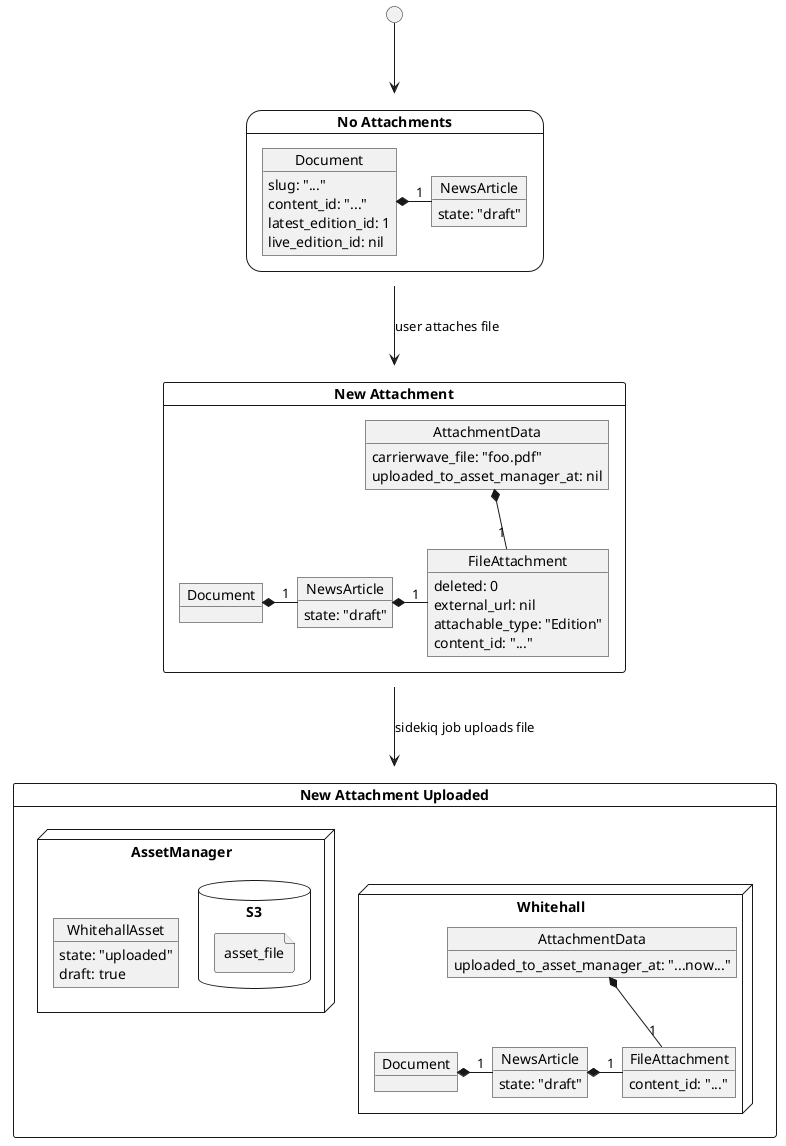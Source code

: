@startuml

'Note the 'skinparam' and <<state>> stereotype might be overkill
' especially as they need to be repeated for every subdocument
' we could keep this simpler with vanilla cards
' (I've removed skinparam for the later states)

circle " " as startPoint

label NoAttachments [
{{
hide stereotype
card "No Attachments" <<state>> {

  object Document {
    slug: "..."
    content_id: "..."
    latest_edition_id: 1
    live_edition_id: nil
  }
  object NewsArticle {
    state: "draft"
  }
  Document *- "1" NewsArticle
}
skinparam <<state>> {
  roundcorner 30
}
}}
]

label NewAttachment [
{{
hide stereotype
card "New Attachment" {

  object Document
  object NewsArticle {
    state: "draft"
  }
  object FileAttachment {
    deleted: 0
    external_url: nil
    attachable_type: "Edition"
    content_id: "..."
  }

  Document *- "1" NewsArticle

  object AttachmentData {
    carrierwave_file: "foo.pdf"
    uploaded_to_asset_manager_at: nil
  }
  AttachmentData *-- "1" FileAttachment
  NewsArticle *- "1" FileAttachment

}
}}
]

label NewAttachmentUploaded [
{{
allowmixing
hide stereotype
card "New Attachment Uploaded" {
  node Whitehall {
  object Document
  object NewsArticle {
    state: "draft"
  }
  object FileAttachment {
    content_id: "..."
  }

  Document *- "1" NewsArticle

  object AttachmentData {
    uploaded_to_asset_manager_at: "...now..."
  }
  AttachmentData *-- "1" FileAttachment
  NewsArticle *- "1" FileAttachment
  }

  node AssetManager {
  object WhitehallAsset {
    state: "uploaded"
    draft: true
  }
  database S3 {
  file asset_file
  }
  }
}
}}
]

startPoint --> NoAttachments
NoAttachments --> NewAttachment : user attaches file
NewAttachment --> NewAttachmentUploaded: sidekiq job uploads file

@enduml